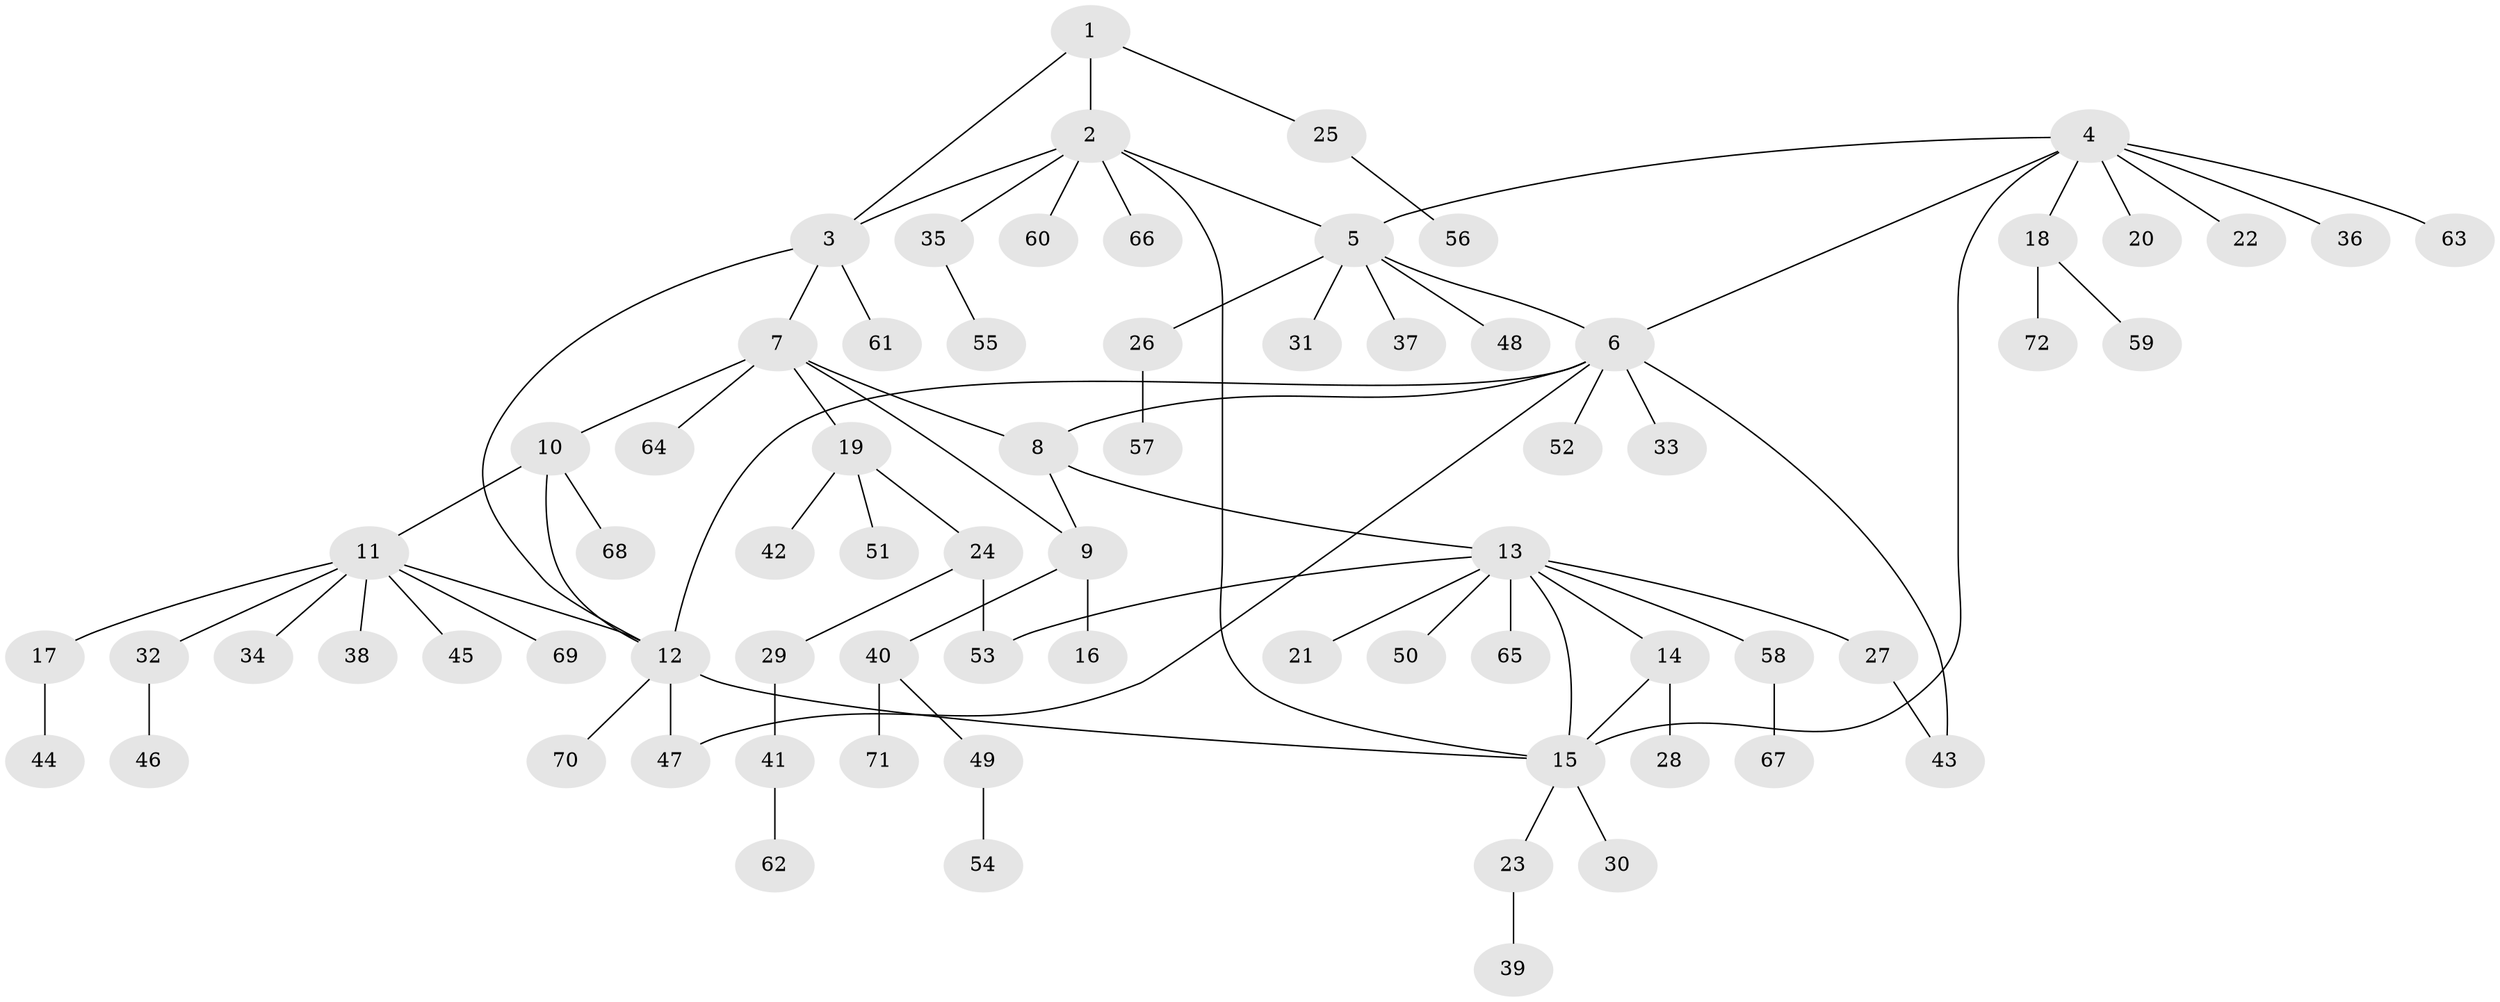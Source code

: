 // Generated by graph-tools (version 1.1) at 2025/11/02/27/25 16:11:33]
// undirected, 72 vertices, 85 edges
graph export_dot {
graph [start="1"]
  node [color=gray90,style=filled];
  1;
  2;
  3;
  4;
  5;
  6;
  7;
  8;
  9;
  10;
  11;
  12;
  13;
  14;
  15;
  16;
  17;
  18;
  19;
  20;
  21;
  22;
  23;
  24;
  25;
  26;
  27;
  28;
  29;
  30;
  31;
  32;
  33;
  34;
  35;
  36;
  37;
  38;
  39;
  40;
  41;
  42;
  43;
  44;
  45;
  46;
  47;
  48;
  49;
  50;
  51;
  52;
  53;
  54;
  55;
  56;
  57;
  58;
  59;
  60;
  61;
  62;
  63;
  64;
  65;
  66;
  67;
  68;
  69;
  70;
  71;
  72;
  1 -- 2;
  1 -- 3;
  1 -- 25;
  2 -- 3;
  2 -- 5;
  2 -- 15;
  2 -- 35;
  2 -- 60;
  2 -- 66;
  3 -- 7;
  3 -- 12;
  3 -- 61;
  4 -- 5;
  4 -- 6;
  4 -- 15;
  4 -- 18;
  4 -- 20;
  4 -- 22;
  4 -- 36;
  4 -- 63;
  5 -- 6;
  5 -- 26;
  5 -- 31;
  5 -- 37;
  5 -- 48;
  6 -- 8;
  6 -- 12;
  6 -- 33;
  6 -- 43;
  6 -- 47;
  6 -- 52;
  7 -- 8;
  7 -- 9;
  7 -- 10;
  7 -- 19;
  7 -- 64;
  8 -- 9;
  8 -- 13;
  9 -- 16;
  9 -- 40;
  10 -- 11;
  10 -- 12;
  10 -- 68;
  11 -- 12;
  11 -- 17;
  11 -- 32;
  11 -- 34;
  11 -- 38;
  11 -- 45;
  11 -- 69;
  12 -- 15;
  12 -- 47;
  12 -- 70;
  13 -- 14;
  13 -- 15;
  13 -- 21;
  13 -- 27;
  13 -- 50;
  13 -- 53;
  13 -- 58;
  13 -- 65;
  14 -- 15;
  14 -- 28;
  15 -- 23;
  15 -- 30;
  17 -- 44;
  18 -- 59;
  18 -- 72;
  19 -- 24;
  19 -- 42;
  19 -- 51;
  23 -- 39;
  24 -- 29;
  24 -- 53;
  25 -- 56;
  26 -- 57;
  27 -- 43;
  29 -- 41;
  32 -- 46;
  35 -- 55;
  40 -- 49;
  40 -- 71;
  41 -- 62;
  49 -- 54;
  58 -- 67;
}

